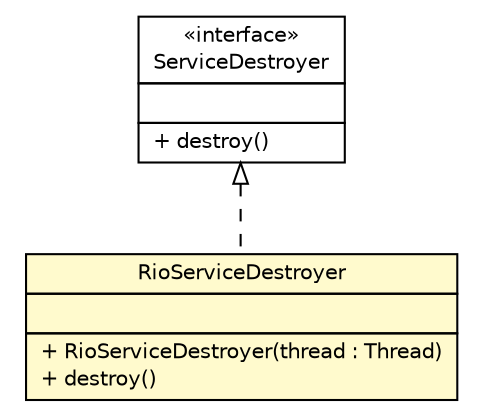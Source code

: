 #!/usr/local/bin/dot
#
# Class diagram 
# Generated by UMLGraph version R5_6 (http://www.umlgraph.org/)
#

digraph G {
	edge [fontname="Helvetica",fontsize=10,labelfontname="Helvetica",labelfontsize=10];
	node [fontname="Helvetica",fontsize=10,shape=plaintext];
	nodesep=0.25;
	ranksep=0.5;
	// sorcer.boot.destroy.ServiceDestroyer
	c436613 [label=<<table title="sorcer.boot.destroy.ServiceDestroyer" border="0" cellborder="1" cellspacing="0" cellpadding="2" port="p" href="./ServiceDestroyer.html">
		<tr><td><table border="0" cellspacing="0" cellpadding="1">
<tr><td align="center" balign="center"> &#171;interface&#187; </td></tr>
<tr><td align="center" balign="center"> ServiceDestroyer </td></tr>
		</table></td></tr>
		<tr><td><table border="0" cellspacing="0" cellpadding="1">
<tr><td align="left" balign="left">  </td></tr>
		</table></td></tr>
		<tr><td><table border="0" cellspacing="0" cellpadding="1">
<tr><td align="left" balign="left"> + destroy() </td></tr>
		</table></td></tr>
		</table>>, URL="./ServiceDestroyer.html", fontname="Helvetica", fontcolor="black", fontsize=10.0];
	// sorcer.boot.destroy.RioServiceDestroyer
	c436615 [label=<<table title="sorcer.boot.destroy.RioServiceDestroyer" border="0" cellborder="1" cellspacing="0" cellpadding="2" port="p" bgcolor="lemonChiffon" href="./RioServiceDestroyer.html">
		<tr><td><table border="0" cellspacing="0" cellpadding="1">
<tr><td align="center" balign="center"> RioServiceDestroyer </td></tr>
		</table></td></tr>
		<tr><td><table border="0" cellspacing="0" cellpadding="1">
<tr><td align="left" balign="left">  </td></tr>
		</table></td></tr>
		<tr><td><table border="0" cellspacing="0" cellpadding="1">
<tr><td align="left" balign="left"> + RioServiceDestroyer(thread : Thread) </td></tr>
<tr><td align="left" balign="left"> + destroy() </td></tr>
		</table></td></tr>
		</table>>, URL="./RioServiceDestroyer.html", fontname="Helvetica", fontcolor="black", fontsize=10.0];
	//sorcer.boot.destroy.RioServiceDestroyer implements sorcer.boot.destroy.ServiceDestroyer
	c436613:p -> c436615:p [dir=back,arrowtail=empty,style=dashed];
}

